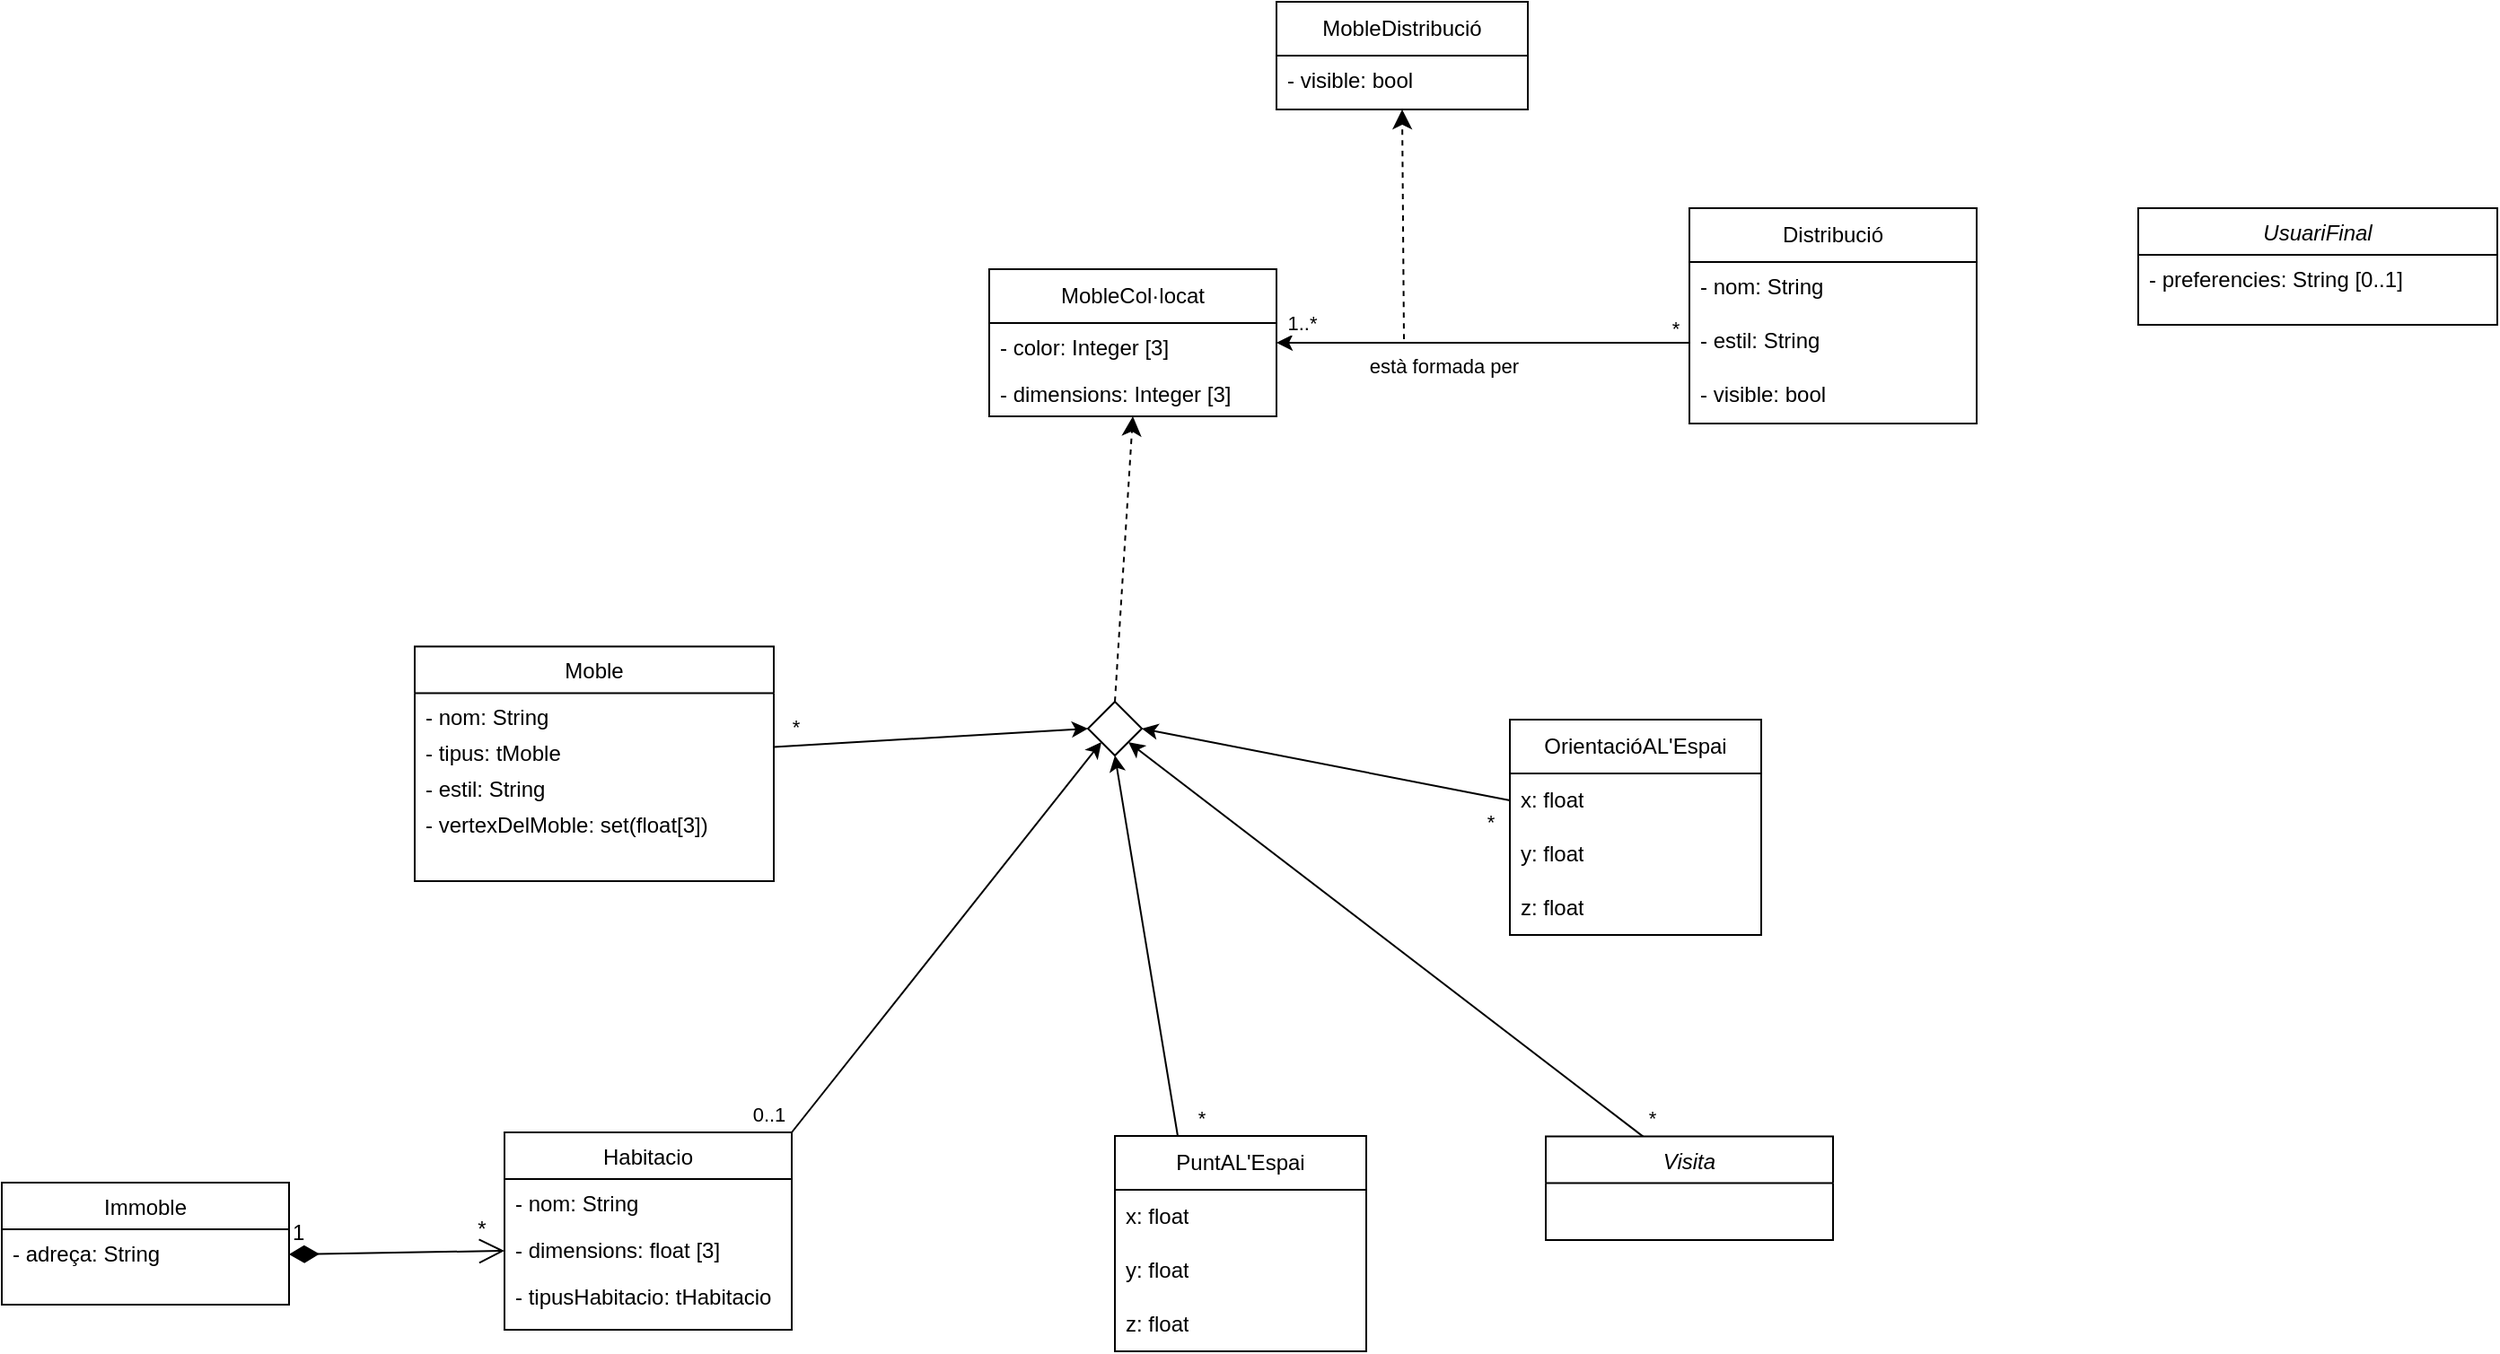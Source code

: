 <mxfile version="25.0.3">
  <diagram name="Pàgina-1" id="J5MT5u0cnqmtdoeKDXBp">
    <mxGraphModel grid="1" page="1" gridSize="10" guides="1" tooltips="1" connect="1" arrows="1" fold="1" pageScale="1" pageWidth="827" pageHeight="1169" math="0" shadow="0">
      <root>
        <mxCell id="0" />
        <mxCell id="1" parent="0" />
        <mxCell id="iztW36F56BSiJTli2oez-1" style="rounded=0;orthogonalLoop=1;jettySize=auto;html=1;exitX=1;exitY=0;exitDx=0;exitDy=0;entryX=0;entryY=1;entryDx=0;entryDy=0;" edge="1" parent="1" source="iztW36F56BSiJTli2oez-3" target="iztW36F56BSiJTli2oez-23">
          <mxGeometry relative="1" as="geometry" />
        </mxCell>
        <mxCell id="iztW36F56BSiJTli2oez-2" value="0..1" style="edgeLabel;html=1;align=center;verticalAlign=middle;resizable=0;points=[];" connectable="0" vertex="1" parent="iztW36F56BSiJTli2oez-1">
          <mxGeometry x="-0.885" y="2" relative="1" as="geometry">
            <mxPoint x="-22" y="4" as="offset" />
          </mxGeometry>
        </mxCell>
        <mxCell id="iztW36F56BSiJTli2oez-3" value="Habitacio" style="swimlane;fontStyle=0;align=center;verticalAlign=top;childLayout=stackLayout;horizontal=1;startSize=26;horizontalStack=0;resizeParent=1;resizeLast=0;collapsible=1;marginBottom=0;rounded=0;shadow=0;strokeWidth=1;" vertex="1" parent="1">
          <mxGeometry x="-360" y="720" width="160" height="110" as="geometry">
            <mxRectangle x="230" y="140" width="160" height="26" as="alternateBounds" />
          </mxGeometry>
        </mxCell>
        <mxCell id="iztW36F56BSiJTli2oez-4" value="- nom: String&#xa;" style="text;align=left;verticalAlign=top;spacingLeft=4;spacingRight=4;overflow=hidden;rotatable=0;points=[[0,0.5],[1,0.5]];portConstraint=eastwest;rounded=0;shadow=0;html=0;" vertex="1" parent="iztW36F56BSiJTli2oez-3">
          <mxGeometry y="26" width="160" height="26" as="geometry" />
        </mxCell>
        <mxCell id="iztW36F56BSiJTli2oez-5" value="- dimensions: float [3]" style="text;align=left;verticalAlign=top;spacingLeft=4;spacingRight=4;overflow=hidden;rotatable=0;points=[[0,0.5],[1,0.5]];portConstraint=eastwest;rounded=0;shadow=0;html=0;" vertex="1" parent="iztW36F56BSiJTli2oez-3">
          <mxGeometry y="52" width="160" height="26" as="geometry" />
        </mxCell>
        <mxCell id="iztW36F56BSiJTli2oez-6" value="- tipusHabitacio: tHabitacio" style="text;align=left;verticalAlign=top;spacingLeft=4;spacingRight=4;overflow=hidden;rotatable=0;points=[[0,0.5],[1,0.5]];portConstraint=eastwest;rounded=0;shadow=0;html=0;" vertex="1" parent="iztW36F56BSiJTli2oez-3">
          <mxGeometry y="78" width="160" height="26" as="geometry" />
        </mxCell>
        <mxCell id="iztW36F56BSiJTli2oez-12" value="Immoble" style="swimlane;fontStyle=0;align=center;verticalAlign=top;childLayout=stackLayout;horizontal=1;startSize=26;horizontalStack=0;resizeParent=1;resizeLast=0;collapsible=1;marginBottom=0;rounded=0;shadow=0;strokeWidth=1;" vertex="1" parent="1">
          <mxGeometry x="-640" y="748" width="160" height="68" as="geometry">
            <mxRectangle x="230" y="140" width="160" height="26" as="alternateBounds" />
          </mxGeometry>
        </mxCell>
        <mxCell id="iztW36F56BSiJTli2oez-13" value="- adreça: String" style="text;align=left;verticalAlign=top;spacingLeft=4;spacingRight=4;overflow=hidden;rotatable=0;points=[[0,0.5],[1,0.5]];portConstraint=eastwest;rounded=0;shadow=0;html=0;" vertex="1" parent="iztW36F56BSiJTli2oez-12">
          <mxGeometry y="26" width="160" height="26" as="geometry" />
        </mxCell>
        <mxCell id="iztW36F56BSiJTli2oez-18" value="1" style="endArrow=open;html=1;endSize=12;startArrow=diamondThin;startSize=14;startFill=1;align=left;verticalAlign=bottom;rounded=0;fontSize=12;exitX=1;exitY=0.5;exitDx=0;exitDy=0;entryX=0;entryY=0.5;entryDx=0;entryDy=0;" edge="1" parent="1">
          <mxGeometry x="-1" y="3" relative="1" as="geometry">
            <mxPoint x="-480" y="788" as="sourcePoint" />
            <mxPoint x="-360" y="786" as="targetPoint" />
          </mxGeometry>
        </mxCell>
        <mxCell id="iztW36F56BSiJTli2oez-19" style="rounded=0;orthogonalLoop=1;jettySize=auto;html=1;exitX=1;exitY=0.5;exitDx=0;exitDy=0;entryX=0;entryY=0.5;entryDx=0;entryDy=0;" edge="1" parent="1" source="iztW36F56BSiJTli2oez-35" target="iztW36F56BSiJTli2oez-23">
          <mxGeometry relative="1" as="geometry" />
        </mxCell>
        <mxCell id="iztW36F56BSiJTli2oez-20" value="*" style="edgeLabel;html=1;align=center;verticalAlign=middle;resizable=0;points=[];" connectable="0" vertex="1" parent="iztW36F56BSiJTli2oez-19">
          <mxGeometry x="-0.831" relative="1" as="geometry">
            <mxPoint x="-3" y="-11" as="offset" />
          </mxGeometry>
        </mxCell>
        <mxCell id="iztW36F56BSiJTli2oez-21" style="rounded=0;orthogonalLoop=1;jettySize=auto;html=1;entryX=1;entryY=1;entryDx=0;entryDy=0;exitX=0.35;exitY=0.025;exitDx=0;exitDy=0;exitPerimeter=0;" edge="1" parent="1" source="l4QWkhn_-Sf1vdVejEsd-1" target="iztW36F56BSiJTli2oez-23">
          <mxGeometry relative="1" as="geometry">
            <mxPoint x="20" y="460" as="targetPoint" />
            <mxPoint x="340" y="780" as="sourcePoint" />
          </mxGeometry>
        </mxCell>
        <mxCell id="iztW36F56BSiJTli2oez-22" value="*" style="edgeLabel;html=1;align=center;verticalAlign=middle;resizable=0;points=[];" connectable="0" vertex="1" parent="iztW36F56BSiJTli2oez-21">
          <mxGeometry x="-0.938" y="-2" relative="1" as="geometry">
            <mxPoint x="16" y="12" as="offset" />
          </mxGeometry>
        </mxCell>
        <mxCell id="l4QWkhn_-Sf1vdVejEsd-5" value="*" style="edgeLabel;html=1;align=center;verticalAlign=middle;resizable=0;points=[];" connectable="0" vertex="1" parent="iztW36F56BSiJTli2oez-21">
          <mxGeometry x="-0.893" relative="1" as="geometry">
            <mxPoint x="18" as="offset" />
          </mxGeometry>
        </mxCell>
        <mxCell id="iztW36F56BSiJTli2oez-23" value="" style="rhombus;whiteSpace=wrap;html=1;verticalAlign=top;fontStyle=2;startSize=26;rounded=0;shadow=0;strokeWidth=1;" vertex="1" parent="1">
          <mxGeometry x="-35" y="480" width="30" height="30" as="geometry" />
        </mxCell>
        <mxCell id="iztW36F56BSiJTli2oez-24" style="edgeStyle=none;curved=1;rounded=0;orthogonalLoop=1;jettySize=auto;html=1;exitX=0.5;exitY=0;exitDx=0;exitDy=0;fontSize=12;startSize=8;endSize=8;dashed=1;entryX=0.5;entryY=1;entryDx=0;entryDy=0;" edge="1" parent="1" source="iztW36F56BSiJTli2oez-23" target="iztW36F56BSiJTli2oez-67">
          <mxGeometry relative="1" as="geometry">
            <mxPoint x="20" y="672" as="sourcePoint" />
            <mxPoint x="-39.96" y="340.664" as="targetPoint" />
          </mxGeometry>
        </mxCell>
        <mxCell id="iztW36F56BSiJTli2oez-25" value="Distribució" style="swimlane;fontStyle=0;childLayout=stackLayout;horizontal=1;startSize=30;horizontalStack=0;resizeParent=1;resizeParentMax=0;resizeLast=0;collapsible=1;marginBottom=0;whiteSpace=wrap;html=1;" vertex="1" parent="1">
          <mxGeometry x="300" y="205" width="160" height="120" as="geometry" />
        </mxCell>
        <mxCell id="iztW36F56BSiJTli2oez-26" value="- nom: String" style="text;align=left;verticalAlign=top;spacingLeft=4;spacingRight=4;overflow=hidden;rotatable=0;points=[[0,0.5],[1,0.5]];portConstraint=eastwest;rounded=0;shadow=0;html=0;" vertex="1" parent="iztW36F56BSiJTli2oez-25">
          <mxGeometry y="30" width="160" height="30" as="geometry" />
        </mxCell>
        <mxCell id="iztW36F56BSiJTli2oez-27" value="- estil: String" style="text;align=left;verticalAlign=top;spacingLeft=4;spacingRight=4;overflow=hidden;rotatable=0;points=[[0,0.5],[1,0.5]];portConstraint=eastwest;rounded=0;shadow=0;html=0;" vertex="1" parent="iztW36F56BSiJTli2oez-25">
          <mxGeometry y="60" width="160" height="30" as="geometry" />
        </mxCell>
        <mxCell id="iztW36F56BSiJTli2oez-28" value="- visible: bool" style="text;align=left;verticalAlign=top;spacingLeft=4;spacingRight=4;overflow=hidden;rotatable=0;points=[[0,0.5],[1,0.5]];portConstraint=eastwest;rounded=0;shadow=0;html=0;" vertex="1" parent="iztW36F56BSiJTli2oez-25">
          <mxGeometry y="90" width="160" height="30" as="geometry" />
        </mxCell>
        <mxCell id="iztW36F56BSiJTli2oez-31" value="" style="group" connectable="0" vertex="1" parent="1">
          <mxGeometry x="-410" y="430" width="200" height="170" as="geometry" />
        </mxCell>
        <mxCell id="iztW36F56BSiJTli2oez-32" value="Moble" style="swimlane;fontStyle=0;align=center;verticalAlign=top;childLayout=stackLayout;horizontal=1;startSize=26;horizontalStack=0;resizeParent=1;resizeLast=0;collapsible=1;marginBottom=0;rounded=0;shadow=0;strokeWidth=1;" vertex="1" parent="iztW36F56BSiJTli2oez-31">
          <mxGeometry y="19.23" width="200" height="130.77" as="geometry">
            <mxRectangle x="320" y="590" width="160" height="26" as="alternateBounds" />
          </mxGeometry>
        </mxCell>
        <mxCell id="iztW36F56BSiJTli2oez-33" value="- nom: String&#xa;" style="text;align=left;verticalAlign=top;spacingLeft=4;spacingRight=4;overflow=hidden;rotatable=0;points=[[0,0.5],[1,0.5]];portConstraint=eastwest;rounded=0;shadow=0;html=0;" vertex="1" parent="iztW36F56BSiJTli2oez-32">
          <mxGeometry y="26" width="200" height="20" as="geometry" />
        </mxCell>
        <mxCell id="iztW36F56BSiJTli2oez-35" value="- tipus: tMoble" style="text;align=left;verticalAlign=top;spacingLeft=4;spacingRight=4;overflow=hidden;rotatable=0;points=[[0,0.5],[1,0.5]];portConstraint=eastwest;rounded=0;shadow=0;html=0;" vertex="1" parent="iztW36F56BSiJTli2oez-32">
          <mxGeometry y="46" width="200" height="20" as="geometry" />
        </mxCell>
        <mxCell id="iztW36F56BSiJTli2oez-37" value="- estil: String" style="text;align=left;verticalAlign=top;spacingLeft=4;spacingRight=4;overflow=hidden;rotatable=0;points=[[0,0.5],[1,0.5]];portConstraint=eastwest;rounded=0;shadow=0;html=0;" vertex="1" parent="iztW36F56BSiJTli2oez-32">
          <mxGeometry y="66" width="200" height="20" as="geometry" />
        </mxCell>
        <mxCell id="iztW36F56BSiJTli2oez-38" value="- vertexDelMoble: set(float[3])" style="text;align=left;verticalAlign=top;spacingLeft=4;spacingRight=4;overflow=hidden;rotatable=0;points=[[0,0.5],[1,0.5]];portConstraint=eastwest;rounded=0;shadow=0;html=0;" vertex="1" parent="iztW36F56BSiJTli2oez-32">
          <mxGeometry y="86" width="200" height="20" as="geometry" />
        </mxCell>
        <mxCell id="iztW36F56BSiJTli2oez-40" value="*" style="text;html=1;align=center;verticalAlign=middle;resizable=0;points=[];autosize=1;strokeColor=none;fillColor=none;" vertex="1" parent="1">
          <mxGeometry x="-388" y="759" width="30" height="30" as="geometry" />
        </mxCell>
        <mxCell id="iztW36F56BSiJTli2oez-46" style="rounded=0;orthogonalLoop=1;jettySize=auto;html=1;exitX=0;exitY=0.5;exitDx=0;exitDy=0;entryX=1;entryY=0.5;entryDx=0;entryDy=0;" edge="1" parent="1" source="iztW36F56BSiJTli2oez-27" target="iztW36F56BSiJTli2oez-67">
          <mxGeometry relative="1" as="geometry">
            <mxPoint x="81" y="280" as="targetPoint" />
          </mxGeometry>
        </mxCell>
        <mxCell id="iztW36F56BSiJTli2oez-47" value="*" style="edgeLabel;html=1;align=center;verticalAlign=middle;resizable=0;points=[];" connectable="0" vertex="1" parent="iztW36F56BSiJTli2oez-46">
          <mxGeometry x="-0.816" y="-1" relative="1" as="geometry">
            <mxPoint x="13" y="-7" as="offset" />
          </mxGeometry>
        </mxCell>
        <mxCell id="iztW36F56BSiJTli2oez-48" value="1..*" style="edgeLabel;html=1;align=center;verticalAlign=middle;resizable=0;points=[];" connectable="0" vertex="1" parent="iztW36F56BSiJTli2oez-46">
          <mxGeometry x="0.883" y="2" relative="1" as="geometry">
            <mxPoint y="-13" as="offset" />
          </mxGeometry>
        </mxCell>
        <mxCell id="iztW36F56BSiJTli2oez-49" value="està formada per" style="edgeLabel;html=1;align=center;verticalAlign=middle;resizable=0;points=[];" connectable="0" vertex="1" parent="iztW36F56BSiJTli2oez-46">
          <mxGeometry x="-0.041" y="3" relative="1" as="geometry">
            <mxPoint x="-27" y="10" as="offset" />
          </mxGeometry>
        </mxCell>
        <mxCell id="iztW36F56BSiJTli2oez-50" value="OrientacióAL&#39;Espai" style="swimlane;fontStyle=0;childLayout=stackLayout;horizontal=1;startSize=30;horizontalStack=0;resizeParent=1;resizeParentMax=0;resizeLast=0;collapsible=1;marginBottom=0;whiteSpace=wrap;html=1;" vertex="1" parent="1">
          <mxGeometry x="200" y="490" width="140" height="120" as="geometry" />
        </mxCell>
        <mxCell id="iztW36F56BSiJTli2oez-51" value="x: float" style="text;strokeColor=none;fillColor=none;align=left;verticalAlign=middle;spacingLeft=4;spacingRight=4;overflow=hidden;points=[[0,0.5],[1,0.5]];portConstraint=eastwest;rotatable=0;whiteSpace=wrap;html=1;" vertex="1" parent="iztW36F56BSiJTli2oez-50">
          <mxGeometry y="30" width="140" height="30" as="geometry" />
        </mxCell>
        <mxCell id="iztW36F56BSiJTli2oez-52" value="y: float" style="text;strokeColor=none;fillColor=none;align=left;verticalAlign=middle;spacingLeft=4;spacingRight=4;overflow=hidden;points=[[0,0.5],[1,0.5]];portConstraint=eastwest;rotatable=0;whiteSpace=wrap;html=1;" vertex="1" parent="iztW36F56BSiJTli2oez-50">
          <mxGeometry y="60" width="140" height="30" as="geometry" />
        </mxCell>
        <mxCell id="iztW36F56BSiJTli2oez-53" value="z: float" style="text;strokeColor=none;fillColor=none;align=left;verticalAlign=middle;spacingLeft=4;spacingRight=4;overflow=hidden;points=[[0,0.5],[1,0.5]];portConstraint=eastwest;rotatable=0;whiteSpace=wrap;html=1;" vertex="1" parent="iztW36F56BSiJTli2oez-50">
          <mxGeometry y="90" width="140" height="30" as="geometry" />
        </mxCell>
        <mxCell id="iztW36F56BSiJTli2oez-54" value="PuntAL&#39;Espai" style="swimlane;fontStyle=0;childLayout=stackLayout;horizontal=1;startSize=30;horizontalStack=0;resizeParent=1;resizeParentMax=0;resizeLast=0;collapsible=1;marginBottom=0;whiteSpace=wrap;html=1;" vertex="1" parent="1">
          <mxGeometry x="-20.0" y="722" width="140" height="120" as="geometry" />
        </mxCell>
        <mxCell id="iztW36F56BSiJTli2oez-55" value="x: float" style="text;strokeColor=none;fillColor=none;align=left;verticalAlign=middle;spacingLeft=4;spacingRight=4;overflow=hidden;points=[[0,0.5],[1,0.5]];portConstraint=eastwest;rotatable=0;whiteSpace=wrap;html=1;" vertex="1" parent="iztW36F56BSiJTli2oez-54">
          <mxGeometry y="30" width="140" height="30" as="geometry" />
        </mxCell>
        <mxCell id="iztW36F56BSiJTli2oez-56" value="y: float" style="text;strokeColor=none;fillColor=none;align=left;verticalAlign=middle;spacingLeft=4;spacingRight=4;overflow=hidden;points=[[0,0.5],[1,0.5]];portConstraint=eastwest;rotatable=0;whiteSpace=wrap;html=1;" vertex="1" parent="iztW36F56BSiJTli2oez-54">
          <mxGeometry y="60" width="140" height="30" as="geometry" />
        </mxCell>
        <mxCell id="iztW36F56BSiJTli2oez-57" value="z: float" style="text;strokeColor=none;fillColor=none;align=left;verticalAlign=middle;spacingLeft=4;spacingRight=4;overflow=hidden;points=[[0,0.5],[1,0.5]];portConstraint=eastwest;rotatable=0;whiteSpace=wrap;html=1;" vertex="1" parent="iztW36F56BSiJTli2oez-54">
          <mxGeometry y="90" width="140" height="30" as="geometry" />
        </mxCell>
        <mxCell id="iztW36F56BSiJTli2oez-62" style="rounded=0;orthogonalLoop=1;jettySize=auto;html=1;exitX=0;exitY=0.5;exitDx=0;exitDy=0;entryX=1;entryY=0.5;entryDx=0;entryDy=0;" edge="1" parent="1" source="iztW36F56BSiJTli2oez-51" target="iztW36F56BSiJTli2oez-23">
          <mxGeometry relative="1" as="geometry">
            <mxPoint x="30" y="428" as="targetPoint" />
          </mxGeometry>
        </mxCell>
        <mxCell id="iztW36F56BSiJTli2oez-63" value="*" style="edgeLabel;html=1;align=center;verticalAlign=middle;resizable=0;points=[];" connectable="0" vertex="1" parent="iztW36F56BSiJTli2oez-62">
          <mxGeometry x="-0.762" y="2" relative="1" as="geometry">
            <mxPoint x="14" y="15" as="offset" />
          </mxGeometry>
        </mxCell>
        <mxCell id="iztW36F56BSiJTli2oez-64" style="rounded=0;orthogonalLoop=1;jettySize=auto;html=1;entryX=0.5;entryY=1;entryDx=0;entryDy=0;exitX=0.25;exitY=0;exitDx=0;exitDy=0;" edge="1" parent="1" source="iztW36F56BSiJTli2oez-54" target="iztW36F56BSiJTli2oez-23">
          <mxGeometry relative="1" as="geometry">
            <mxPoint x="-20" y="710" as="targetPoint" />
            <mxPoint x="34" y="730" as="sourcePoint" />
          </mxGeometry>
        </mxCell>
        <mxCell id="iztW36F56BSiJTli2oez-65" value="*" style="edgeLabel;html=1;align=center;verticalAlign=middle;resizable=0;points=[];" connectable="0" vertex="1" parent="iztW36F56BSiJTli2oez-64">
          <mxGeometry x="-0.729" y="3" relative="1" as="geometry">
            <mxPoint x="20" y="18" as="offset" />
          </mxGeometry>
        </mxCell>
        <mxCell id="iztW36F56BSiJTli2oez-67" value="MobleCol·locat" style="swimlane;fontStyle=0;childLayout=stackLayout;horizontal=1;startSize=30;horizontalStack=0;resizeParent=1;resizeParentMax=0;resizeLast=0;collapsible=1;marginBottom=0;whiteSpace=wrap;html=1;" vertex="1" parent="1">
          <mxGeometry x="-90" y="239" width="160" height="82" as="geometry" />
        </mxCell>
        <mxCell id="iztW36F56BSiJTli2oez-36" value="- color: Integer [3]&#xa;" style="text;align=left;verticalAlign=top;spacingLeft=4;spacingRight=4;overflow=hidden;rotatable=0;points=[[0,0.5],[1,0.5]];portConstraint=eastwest;rounded=0;shadow=0;html=0;" vertex="1" parent="iztW36F56BSiJTli2oez-67">
          <mxGeometry y="30" width="160" height="26" as="geometry" />
        </mxCell>
        <mxCell id="iztW36F56BSiJTli2oez-34" value="- dimensions: Integer [3]" style="text;align=left;verticalAlign=top;spacingLeft=4;spacingRight=4;overflow=hidden;rotatable=0;points=[[0,0.5],[1,0.5]];portConstraint=eastwest;rounded=0;shadow=0;html=0;" vertex="1" parent="iztW36F56BSiJTli2oez-67">
          <mxGeometry y="56" width="160" height="26" as="geometry" />
        </mxCell>
        <mxCell id="iztW36F56BSiJTli2oez-68" style="edgeStyle=none;curved=1;rounded=0;orthogonalLoop=1;jettySize=auto;html=1;fontSize=12;startSize=8;endSize=8;dashed=1;entryX=0.5;entryY=1;entryDx=0;entryDy=0;" edge="1" parent="1" target="iztW36F56BSiJTli2oez-69">
          <mxGeometry relative="1" as="geometry">
            <mxPoint x="141" y="278" as="sourcePoint" />
            <mxPoint x="141" y="135" as="targetPoint" />
          </mxGeometry>
        </mxCell>
        <mxCell id="iztW36F56BSiJTli2oez-69" value="MobleDistribució" style="swimlane;fontStyle=0;childLayout=stackLayout;horizontal=1;startSize=30;horizontalStack=0;resizeParent=1;resizeParentMax=0;resizeLast=0;collapsible=1;marginBottom=0;whiteSpace=wrap;html=1;" vertex="1" parent="1">
          <mxGeometry x="70" y="90" width="140" height="60" as="geometry" />
        </mxCell>
        <mxCell id="iztW36F56BSiJTli2oez-70" value="- visible: bool" style="text;align=left;verticalAlign=top;spacingLeft=4;spacingRight=4;overflow=hidden;rotatable=0;points=[[0,0.5],[1,0.5]];portConstraint=eastwest;rounded=0;shadow=0;html=0;" vertex="1" parent="iztW36F56BSiJTli2oez-69">
          <mxGeometry y="30" width="140" height="30" as="geometry" />
        </mxCell>
        <mxCell id="l4QWkhn_-Sf1vdVejEsd-1" value="Visita" style="swimlane;fontStyle=2;align=center;verticalAlign=top;childLayout=stackLayout;horizontal=1;startSize=26;horizontalStack=0;resizeParent=1;resizeLast=0;collapsible=1;marginBottom=0;rounded=0;shadow=0;strokeWidth=1;" vertex="1" parent="1">
          <mxGeometry x="220" y="722.26" width="160" height="57.74" as="geometry">
            <mxRectangle x="230" y="140" width="160" height="26" as="alternateBounds" />
          </mxGeometry>
        </mxCell>
        <mxCell id="l4QWkhn_-Sf1vdVejEsd-6" value="UsuariFinal" style="swimlane;fontStyle=2;align=center;verticalAlign=top;childLayout=stackLayout;horizontal=1;startSize=26;horizontalStack=0;resizeParent=1;resizeLast=0;collapsible=1;marginBottom=0;rounded=0;shadow=0;strokeWidth=1;" vertex="1" parent="1">
          <mxGeometry x="550" y="205" width="200" height="65" as="geometry">
            <mxRectangle x="230" y="140" width="160" height="26" as="alternateBounds" />
          </mxGeometry>
        </mxCell>
        <mxCell id="l4QWkhn_-Sf1vdVejEsd-7" value="- preferencies: String [0..1]" style="text;align=left;verticalAlign=top;spacingLeft=4;spacingRight=4;overflow=hidden;rotatable=0;points=[[0,0.5],[1,0.5]];portConstraint=eastwest;rounded=0;shadow=0;html=0;" vertex="1" parent="l4QWkhn_-Sf1vdVejEsd-6">
          <mxGeometry y="26" width="200" height="26" as="geometry" />
        </mxCell>
      </root>
    </mxGraphModel>
  </diagram>
</mxfile>
